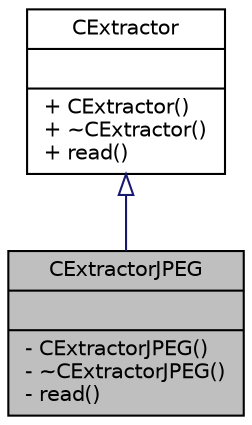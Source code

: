 digraph "CExtractorJPEG"
{
 // LATEX_PDF_SIZE
  edge [fontname="Helvetica",fontsize="10",labelfontname="Helvetica",labelfontsize="10"];
  node [fontname="Helvetica",fontsize="10",shape=record];
  Node1 [label="{CExtractorJPEG\n||- CExtractorJPEG()\l- ~CExtractorJPEG()\l- read()\l}",height=0.2,width=0.4,color="black", fillcolor="grey75", style="filled", fontcolor="black",tooltip=" "];
  Node2 -> Node1 [dir="back",color="midnightblue",fontsize="10",style="solid",arrowtail="onormal"];
  Node2 [label="{CExtractor\n||+ CExtractor()\l+ ~CExtractor()\l+ read()\l}",height=0.2,width=0.4,color="black", fillcolor="white", style="filled",URL="$classCExtractor.html",tooltip=" "];
}
